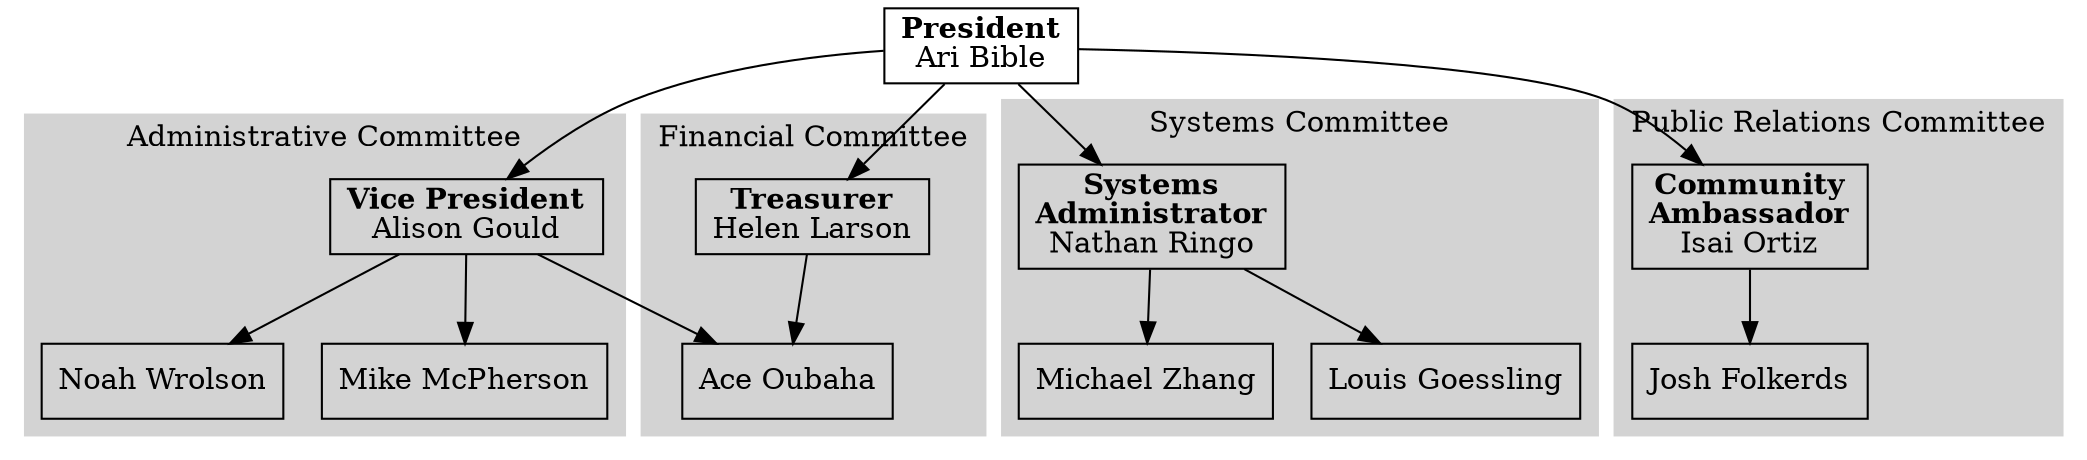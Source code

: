 digraph officerPositions {
	node[shape = "box"];
	president [label = <<b>President</b><br/>Ari Bible>];

	// Ari lording their power over us.
	president -> vicePresident, treasurer, sysadmin, communityAmbassador;

	subgraph cluster_financial {
		treasurer [label = <<b>Treasurer</b><br/>Helen Larson>];
		ace [label = "Ace Oubaha"];

		treasurer -> ace;

		color = "lightgrey";
		label = "Financial Committee";
		style = "filled";
	}

	subgraph cluster_administrative {
		vicePresident [label = <<b>Vice President</b><br/>Alison Gould>];
		secretary [label = "Noah Wrolson"];
		mike [label = "Mike McPherson"];

		vicePresident -> secretary, ace, mike;

		color = lightgrey;
		label = "Administrative Committee";
		style = filled;
	}

	subgraph cluster_public_relations {
		communityAmbassador [label = <<b>Community<br/>Ambassador</b><br/>Isai Ortiz>];
		membership [label = "Josh Folkerds"];

		communityAmbassador -> membership;

		color = lightgrey;
		label = "Public Relations Committee";
		style = filled;
	}

	subgraph cluster_systems {
		sysadmin [label = <<b>Systems<br/>Administrator</b><br/>Nathan Ringo>];
		webmaster [label = "Michael Zhang"];
		louis [label = "Louis Goessling"];

		sysadmin -> webmaster, louis;

		color = lightgrey;
		label = "Systems Committee";
		style = filled;
	}
}
